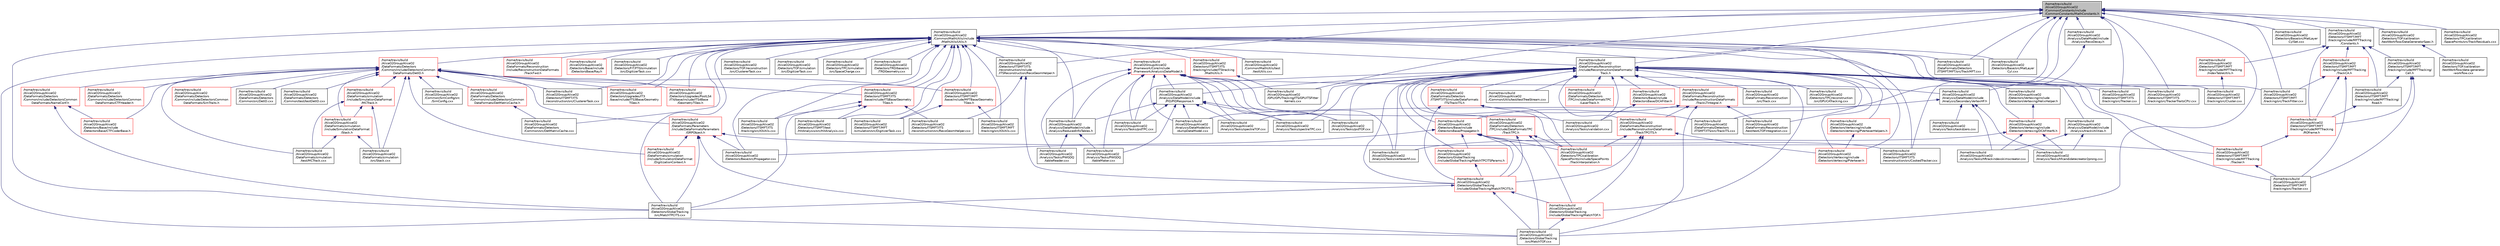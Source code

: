 digraph "/home/travis/build/AliceO2Group/AliceO2/Common/Constants/include/CommonConstants/MathConstants.h"
{
 // INTERACTIVE_SVG=YES
  bgcolor="transparent";
  edge [fontname="Helvetica",fontsize="10",labelfontname="Helvetica",labelfontsize="10"];
  node [fontname="Helvetica",fontsize="10",shape=record];
  Node1 [label="/home/travis/build\l/AliceO2Group/AliceO2\l/Common/Constants/include\l/CommonConstants/MathConstants.h",height=0.2,width=0.4,color="black", fillcolor="grey75", style="filled", fontcolor="black"];
  Node1 -> Node2 [dir="back",color="midnightblue",fontsize="10",style="solid",fontname="Helvetica"];
  Node2 [label="/home/travis/build\l/AliceO2Group/AliceO2\l/Analysis/DataModel/include\l/Analysis/RecoDecay.h",height=0.2,width=0.4,color="black",URL="$dc/dca/RecoDecay_8h.html",tooltip="Implementation of the RecoDecay class. "];
  Node2 -> Node3 [dir="back",color="midnightblue",fontsize="10",style="solid",fontname="Helvetica"];
  Node3 [label="/home/travis/build\l/AliceO2Group/AliceO2\l/Analysis/DataModel/include\l/Analysis/SecondaryVertexHF.h",height=0.2,width=0.4,color="black",URL="$dc/d0f/SecondaryVertexHF_8h.html",tooltip="Definitions of tables of heavy-flavour decay candidates. "];
  Node3 -> Node4 [dir="back",color="midnightblue",fontsize="10",style="solid",fontname="Helvetica"];
  Node4 [label="/home/travis/build\l/AliceO2Group/AliceO2\l/Analysis/DataModel/src\l/dumpDataModel.cxx",height=0.2,width=0.4,color="black",URL="$df/ded/dumpDataModel_8cxx.html"];
  Node3 -> Node5 [dir="back",color="midnightblue",fontsize="10",style="solid",fontname="Helvetica"];
  Node5 [label="/home/travis/build\l/AliceO2Group/AliceO2\l/Analysis/Tasks/hfcandidatecreator2prong.cxx",height=0.2,width=0.4,color="black",URL="$d2/d60/hfcandidatecreator2prong_8cxx.html",tooltip="Reconstruction of heavy-flavour 2-prong decay candidates. "];
  Node3 -> Node6 [dir="back",color="midnightblue",fontsize="10",style="solid",fontname="Helvetica"];
  Node6 [label="/home/travis/build\l/AliceO2Group/AliceO2\l/Analysis/Tasks/hftrackindexskimscreator.cxx",height=0.2,width=0.4,color="black",URL="$d7/dbb/hftrackindexskimscreator_8cxx.html",tooltip="Pre-selection of 2-prong and 3-prong secondary vertices of heavy-flavour decay candidates. "];
  Node3 -> Node7 [dir="back",color="midnightblue",fontsize="10",style="solid",fontname="Helvetica"];
  Node7 [label="/home/travis/build\l/AliceO2Group/AliceO2\l/Analysis/Tasks/taskdzero.cxx",height=0.2,width=0.4,color="black",URL="$d3/d48/taskdzero_8cxx.html"];
  Node1 -> Node8 [dir="back",color="midnightblue",fontsize="10",style="solid",fontname="Helvetica"];
  Node8 [label="/home/travis/build\l/AliceO2Group/AliceO2\l/Common/MathUtils/include\l/MathUtils/Utils.h",height=0.2,width=0.4,color="black",URL="$d9/d52/Common_2MathUtils_2include_2MathUtils_2Utils_8h.html"];
  Node8 -> Node9 [dir="back",color="midnightblue",fontsize="10",style="solid",fontname="Helvetica"];
  Node9 [label="/home/travis/build\l/AliceO2Group/AliceO2\l/Analysis/DataModel/include\l/Analysis/ReducedInfoTables.h",height=0.2,width=0.4,color="black",URL="$d4/dbd/ReducedInfoTables_8h.html"];
  Node9 -> Node10 [dir="back",color="midnightblue",fontsize="10",style="solid",fontname="Helvetica"];
  Node10 [label="/home/travis/build\l/AliceO2Group/AliceO2\l/Analysis/Tasks/PWGDQ\l/tableMaker.cxx",height=0.2,width=0.4,color="black",URL="$d9/d14/tableMaker_8cxx.html"];
  Node9 -> Node11 [dir="back",color="midnightblue",fontsize="10",style="solid",fontname="Helvetica"];
  Node11 [label="/home/travis/build\l/AliceO2Group/AliceO2\l/Analysis/Tasks/PWGDQ\l/tableReader.cxx",height=0.2,width=0.4,color="black",URL="$d8/d43/tableReader_8cxx.html"];
  Node8 -> Node12 [dir="back",color="midnightblue",fontsize="10",style="solid",fontname="Helvetica"];
  Node12 [label="/home/travis/build\l/AliceO2Group/AliceO2\l/Common/MathUtils/test\l/testUtils.cxx",height=0.2,width=0.4,color="black",URL="$df/df4/testUtils_8cxx.html"];
  Node8 -> Node13 [dir="back",color="midnightblue",fontsize="10",style="solid",fontname="Helvetica"];
  Node13 [label="/home/travis/build\l/AliceO2Group/AliceO2\l/DataFormats/Detectors\l/Common/include/DetectorsCommon\lDataFormats/DetID.h",height=0.2,width=0.4,color="red",URL="$d6/d31/DetID_8h.html"];
  Node13 -> Node14 [dir="back",color="midnightblue",fontsize="10",style="solid",fontname="Helvetica"];
  Node14 [label="/home/travis/build\l/AliceO2Group/AliceO2\l/Common/SimConfig/src\l/SimConfig.cxx",height=0.2,width=0.4,color="black",URL="$d8/d12/SimConfig_8cxx.html"];
  Node13 -> Node15 [dir="back",color="midnightblue",fontsize="10",style="solid",fontname="Helvetica"];
  Node15 [label="/home/travis/build\l/AliceO2Group/AliceO2\l/DataFormats/Detectors\l/Common/include/DetectorsCommon\lDataFormats/CTFHeader.h",height=0.2,width=0.4,color="red",URL="$df/d3a/CTFHeader_8h.html",tooltip="Header for CTF collection. "];
  Node13 -> Node22 [dir="back",color="midnightblue",fontsize="10",style="solid",fontname="Helvetica"];
  Node22 [label="/home/travis/build\l/AliceO2Group/AliceO2\l/DataFormats/Detectors\l/Common/include/DetectorsCommon\lDataFormats/DetMatrixCache.h",height=0.2,width=0.4,color="red",URL="$d4/d20/DetMatrixCache_8h.html"];
  Node22 -> Node23 [dir="back",color="midnightblue",fontsize="10",style="solid",fontname="Helvetica"];
  Node23 [label="/home/travis/build\l/AliceO2Group/AliceO2\l/DataFormats/Detectors\l/Common/src/DetMatrixCache.cxx",height=0.2,width=0.4,color="black",URL="$d3/d4e/DetMatrixCache_8cxx.html"];
  Node13 -> Node261 [dir="back",color="midnightblue",fontsize="10",style="solid",fontname="Helvetica"];
  Node261 [label="/home/travis/build\l/AliceO2Group/AliceO2\l/DataFormats/Detectors\l/Common/include/DetectorsCommon\lDataFormats/NameConf.h",height=0.2,width=0.4,color="red",URL="$d7/d61/NameConf_8h.html",tooltip="Definition of the Names Generator class. "];
  Node261 -> Node264 [dir="back",color="midnightblue",fontsize="10",style="solid",fontname="Helvetica"];
  Node264 [label="/home/travis/build\l/AliceO2Group/AliceO2\l/Detectors/Base/include\l/DetectorsBase/CTFCoderBase.h",height=0.2,width=0.4,color="red",URL="$d4/dbb/CTFCoderBase_8h.html",tooltip="Declarations for CTFCoderBase class (support of external dictionaries) "];
  Node261 -> Node33 [dir="back",color="midnightblue",fontsize="10",style="solid",fontname="Helvetica"];
  Node33 [label="/home/travis/build\l/AliceO2Group/AliceO2\l/Detectors/GlobalTracking\l/src/MatchTPCITS.cxx",height=0.2,width=0.4,color="black",URL="$dc/d59/MatchTPCITS_8cxx.html"];
  Node13 -> Node327 [dir="back",color="midnightblue",fontsize="10",style="solid",fontname="Helvetica"];
  Node327 [label="/home/travis/build\l/AliceO2Group/AliceO2\l/DataFormats/Detectors\l/Common/include/DetectorsCommon\lDataFormats/SimTraits.h",height=0.2,width=0.4,color="red",URL="$d8/dbc/SimTraits_8h.html"];
  Node13 -> Node328 [dir="back",color="midnightblue",fontsize="10",style="solid",fontname="Helvetica"];
  Node328 [label="/home/travis/build\l/AliceO2Group/AliceO2\l/DataFormats/Detectors\l/Common/src/DetID.cxx",height=0.2,width=0.4,color="black",URL="$d9/d37/DetID_8cxx.html",tooltip="detector ids, masks, names class implementation "];
  Node13 -> Node329 [dir="back",color="midnightblue",fontsize="10",style="solid",fontname="Helvetica"];
  Node329 [label="/home/travis/build\l/AliceO2Group/AliceO2\l/DataFormats/Detectors\l/Common/test/testDetID.cxx",height=0.2,width=0.4,color="black",URL="$dd/d57/testDetID_8cxx.html"];
  Node13 -> Node330 [dir="back",color="midnightblue",fontsize="10",style="solid",fontname="Helvetica"];
  Node330 [label="/home/travis/build\l/AliceO2Group/AliceO2\l/DataFormats/Parameters\l/include/DataFormatsParameters\l/GRPObject.h",height=0.2,width=0.4,color="red",URL="$de/d28/GRPObject_8h.html",tooltip="Header of the General Run Parameters object. "];
  Node330 -> Node332 [dir="back",color="midnightblue",fontsize="10",style="solid",fontname="Helvetica"];
  Node332 [label="/home/travis/build\l/AliceO2Group/AliceO2\l/DataFormats/simulation\l/include/SimulationDataFormat\l/DigitizationContext.h",height=0.2,width=0.4,color="red",URL="$d1/def/DigitizationContext_8h.html"];
  Node330 -> Node144 [dir="back",color="midnightblue",fontsize="10",style="solid",fontname="Helvetica"];
  Node144 [label="/home/travis/build\l/AliceO2Group/AliceO2\l/Detectors/Base/src/Propagator.cxx",height=0.2,width=0.4,color="black",URL="$d8/dee/Propagator_8cxx.html"];
  Node330 -> Node31 [dir="back",color="midnightblue",fontsize="10",style="solid",fontname="Helvetica"];
  Node31 [label="/home/travis/build\l/AliceO2Group/AliceO2\l/Detectors/GlobalTracking\l/src/MatchTOF.cxx",height=0.2,width=0.4,color="black",URL="$db/d6a/MatchTOF_8cxx.html"];
  Node330 -> Node33 [dir="back",color="midnightblue",fontsize="10",style="solid",fontname="Helvetica"];
  Node330 -> Node168 [dir="back",color="midnightblue",fontsize="10",style="solid",fontname="Helvetica"];
  Node168 [label="/home/travis/build\l/AliceO2Group/AliceO2\l/Detectors/ITSMFT/MFT\l/tracking/include/MFTTracking\l/Tracker.h",height=0.2,width=0.4,color="red",URL="$dd/dbf/ITSMFT_2MFT_2tracking_2include_2MFTTracking_2Tracker_8h.html"];
  Node168 -> Node154 [dir="back",color="midnightblue",fontsize="10",style="solid",fontname="Helvetica"];
  Node154 [label="/home/travis/build\l/AliceO2Group/AliceO2\l/Detectors/ITSMFT/MFT\l/tracking/src/Tracker.cxx",height=0.2,width=0.4,color="black",URL="$d4/d77/ITSMFT_2MFT_2tracking_2src_2Tracker_8cxx.html"];
  Node13 -> Node332 [dir="back",color="midnightblue",fontsize="10",style="solid",fontname="Helvetica"];
  Node13 -> Node338 [dir="back",color="midnightblue",fontsize="10",style="solid",fontname="Helvetica"];
  Node338 [label="/home/travis/build\l/AliceO2Group/AliceO2\l/DataFormats/simulation\l/include/SimulationDataFormat\l/MCTrack.h",height=0.2,width=0.4,color="red",URL="$d2/de2/MCTrack_8h.html",tooltip="Definition of the MCTrack class. "];
  Node338 -> Node339 [dir="back",color="midnightblue",fontsize="10",style="solid",fontname="Helvetica"];
  Node339 [label="/home/travis/build\l/AliceO2Group/AliceO2\l/DataFormats/simulation\l/include/SimulationDataFormat\l/Stack.h",height=0.2,width=0.4,color="red",URL="$d4/d03/simulation_2include_2SimulationDataFormat_2Stack_8h.html"];
  Node339 -> Node347 [dir="back",color="midnightblue",fontsize="10",style="solid",fontname="Helvetica"];
  Node347 [label="/home/travis/build\l/AliceO2Group/AliceO2\l/DataFormats/simulation\l/src/Stack.cxx",height=0.2,width=0.4,color="black",URL="$dd/d20/Stack_8cxx.html",tooltip="Implementation of the Stack class. "];
  Node339 -> Node348 [dir="back",color="midnightblue",fontsize="10",style="solid",fontname="Helvetica"];
  Node348 [label="/home/travis/build\l/AliceO2Group/AliceO2\l/DataFormats/simulation\l/test/MCTrack.cxx",height=0.2,width=0.4,color="black",URL="$d5/d9d/test_2MCTrack_8cxx.html"];
  Node338 -> Node347 [dir="back",color="midnightblue",fontsize="10",style="solid",fontname="Helvetica"];
  Node338 -> Node348 [dir="back",color="midnightblue",fontsize="10",style="solid",fontname="Helvetica"];
  Node13 -> Node339 [dir="back",color="midnightblue",fontsize="10",style="solid",fontname="Helvetica"];
  Node13 -> Node347 [dir="back",color="midnightblue",fontsize="10",style="solid",fontname="Helvetica"];
  Node13 -> Node348 [dir="back",color="midnightblue",fontsize="10",style="solid",fontname="Helvetica"];
  Node13 -> Node264 [dir="back",color="midnightblue",fontsize="10",style="solid",fontname="Helvetica"];
  Node13 -> Node184 [dir="back",color="midnightblue",fontsize="10",style="solid",fontname="Helvetica"];
  Node184 [label="/home/travis/build\l/AliceO2Group/AliceO2\l/Detectors/ITSMFT/ITS\l/base/include/ITSBase/Geometry\lTGeo.h",height=0.2,width=0.4,color="red",URL="$d9/dfb/ITSMFT_2ITS_2base_2include_2ITSBase_2GeometryTGeo_8h.html"];
  Node184 -> Node33 [dir="back",color="midnightblue",fontsize="10",style="solid",fontname="Helvetica"];
  Node184 -> Node190 [dir="back",color="midnightblue",fontsize="10",style="solid",fontname="Helvetica"];
  Node190 [label="/home/travis/build\l/AliceO2Group/AliceO2\l/Detectors/ITSMFT/ITS\l/reconstruction/src/RecoGeomHelper.cxx",height=0.2,width=0.4,color="black",URL="$d3/dde/RecoGeomHelper_8cxx.html"];
  Node184 -> Node163 [dir="back",color="midnightblue",fontsize="10",style="solid",fontname="Helvetica"];
  Node163 [label="/home/travis/build\l/AliceO2Group/AliceO2\l/Detectors/ITSMFT/ITS\l/tracking/src/IOUtils.cxx",height=0.2,width=0.4,color="black",URL="$d5/d13/ITS_2tracking_2src_2IOUtils_8cxx.html"];
  Node184 -> Node195 [dir="back",color="midnightblue",fontsize="10",style="solid",fontname="Helvetica"];
  Node195 [label="/home/travis/build\l/AliceO2Group/AliceO2\l/Detectors/ITSMFT/test\l/HitAnalysis/src/HitAnalysis.cxx",height=0.2,width=0.4,color="black",URL="$d7/d4c/HitAnalysis_8cxx.html"];
  Node13 -> Node410 [dir="back",color="midnightblue",fontsize="10",style="solid",fontname="Helvetica"];
  Node410 [label="/home/travis/build\l/AliceO2Group/AliceO2\l/Detectors/ITSMFT/ITS\l/reconstruction/src/ClustererTask.cxx",height=0.2,width=0.4,color="black",URL="$d8/d95/ITSMFT_2ITS_2reconstruction_2src_2ClustererTask_8cxx.html"];
  Node13 -> Node196 [dir="back",color="midnightblue",fontsize="10",style="solid",fontname="Helvetica"];
  Node196 [label="/home/travis/build\l/AliceO2Group/AliceO2\l/Detectors/ITSMFT/MFT\l/base/include/MFTBase/Geometry\lTGeo.h",height=0.2,width=0.4,color="red",URL="$da/d9a/ITSMFT_2MFT_2base_2include_2MFTBase_2GeometryTGeo_8h.html"];
  Node196 -> Node183 [dir="back",color="midnightblue",fontsize="10",style="solid",fontname="Helvetica"];
  Node183 [label="/home/travis/build\l/AliceO2Group/AliceO2\l/Detectors/ITSMFT/MFT\l/simulation/src/DigitizerTask.cxx",height=0.2,width=0.4,color="black",URL="$d6/d87/ITSMFT_2MFT_2simulation_2src_2DigitizerTask_8cxx.html"];
  Node196 -> Node167 [dir="back",color="midnightblue",fontsize="10",style="solid",fontname="Helvetica"];
  Node167 [label="/home/travis/build\l/AliceO2Group/AliceO2\l/Detectors/ITSMFT/MFT\l/tracking/src/IOUtils.cxx",height=0.2,width=0.4,color="black",URL="$dd/d79/MFT_2tracking_2src_2IOUtils_8cxx.html"];
  Node13 -> Node205 [dir="back",color="midnightblue",fontsize="10",style="solid",fontname="Helvetica"];
  Node205 [label="/home/travis/build\l/AliceO2Group/AliceO2\l/Detectors/Upgrades/IT3\l/base/include/ITS3Base/Geometry\lTGeo.h",height=0.2,width=0.4,color="red",URL="$db/d2e/Upgrades_2IT3_2base_2include_2ITS3Base_2GeometryTGeo_8h.html"];
  Node13 -> Node211 [dir="back",color="midnightblue",fontsize="10",style="solid",fontname="Helvetica"];
  Node211 [label="/home/travis/build\l/AliceO2Group/AliceO2\l/Detectors/Upgrades/PostLS4\l/IT4/base/include/ITS4Base\l/GeometryTGeo.h",height=0.2,width=0.4,color="red",URL="$d5/d82/Upgrades_2PostLS4_2IT4_2base_2include_2ITS4Base_2GeometryTGeo_8h.html"];
  Node8 -> Node23 [dir="back",color="midnightblue",fontsize="10",style="solid",fontname="Helvetica"];
  Node8 -> Node430 [dir="back",color="midnightblue",fontsize="10",style="solid",fontname="Helvetica"];
  Node430 [label="/home/travis/build\l/AliceO2Group/AliceO2\l/DataFormats/Detectors\l/ITSMFT/MFT/src/TrackMFT.cxx",height=0.2,width=0.4,color="black",URL="$d7/d4a/TrackMFT_8cxx.html",tooltip="Implementation of the MFT track. "];
  Node8 -> Node66 [dir="back",color="midnightblue",fontsize="10",style="solid",fontname="Helvetica"];
  Node66 [label="/home/travis/build\l/AliceO2Group/AliceO2\l/DataFormats/Reconstruction\l/include/ReconstructionDataFormats/\lTrack.h",height=0.2,width=0.4,color="black",URL="$d7/d8b/DataFormats_2Reconstruction_2include_2ReconstructionDataFormats_2Track_8h.html"];
  Node66 -> Node67 [dir="back",color="midnightblue",fontsize="10",style="solid",fontname="Helvetica"];
  Node67 [label="/home/travis/build\l/AliceO2Group/AliceO2\l/Analysis/DataModel/include\l/Analysis/trackUtilities.h",height=0.2,width=0.4,color="black",URL="$d1/db5/trackUtilities_8h.html",tooltip="Utilities for manipulating track parameters. "];
  Node67 -> Node5 [dir="back",color="midnightblue",fontsize="10",style="solid",fontname="Helvetica"];
  Node67 -> Node6 [dir="back",color="midnightblue",fontsize="10",style="solid",fontname="Helvetica"];
  Node66 -> Node68 [dir="back",color="midnightblue",fontsize="10",style="solid",fontname="Helvetica"];
  Node68 [label="/home/travis/build\l/AliceO2Group/AliceO2\l/Analysis/DataModel/include\l/PID/PIDResponse.h",height=0.2,width=0.4,color="black",URL="$d1/d98/PIDResponse_8h.html",tooltip="Set of tables, tasks and utilities to provide the interface between the analysis data model and the P..."];
  Node68 -> Node9 [dir="back",color="midnightblue",fontsize="10",style="solid",fontname="Helvetica"];
  Node68 -> Node4 [dir="back",color="midnightblue",fontsize="10",style="solid",fontname="Helvetica"];
  Node68 -> Node69 [dir="back",color="midnightblue",fontsize="10",style="solid",fontname="Helvetica"];
  Node69 [label="/home/travis/build\l/AliceO2Group/AliceO2\l/Analysis/Tasks/pidTOF.cxx",height=0.2,width=0.4,color="black",URL="$d5/d53/pidTOF_8cxx.html"];
  Node68 -> Node70 [dir="back",color="midnightblue",fontsize="10",style="solid",fontname="Helvetica"];
  Node70 [label="/home/travis/build\l/AliceO2Group/AliceO2\l/Analysis/Tasks/pidTPC.cxx",height=0.2,width=0.4,color="black",URL="$db/da2/pidTPC_8cxx.html"];
  Node68 -> Node10 [dir="back",color="midnightblue",fontsize="10",style="solid",fontname="Helvetica"];
  Node68 -> Node71 [dir="back",color="midnightblue",fontsize="10",style="solid",fontname="Helvetica"];
  Node71 [label="/home/travis/build\l/AliceO2Group/AliceO2\l/Analysis/Tasks/spectraTOF.cxx",height=0.2,width=0.4,color="black",URL="$df/d80/spectraTOF_8cxx.html"];
  Node68 -> Node72 [dir="back",color="midnightblue",fontsize="10",style="solid",fontname="Helvetica"];
  Node72 [label="/home/travis/build\l/AliceO2Group/AliceO2\l/Analysis/Tasks/spectraTPC.cxx",height=0.2,width=0.4,color="black",URL="$da/db2/spectraTPC_8cxx.html"];
  Node66 -> Node69 [dir="back",color="midnightblue",fontsize="10",style="solid",fontname="Helvetica"];
  Node66 -> Node70 [dir="back",color="midnightblue",fontsize="10",style="solid",fontname="Helvetica"];
  Node66 -> Node71 [dir="back",color="midnightblue",fontsize="10",style="solid",fontname="Helvetica"];
  Node66 -> Node72 [dir="back",color="midnightblue",fontsize="10",style="solid",fontname="Helvetica"];
  Node66 -> Node73 [dir="back",color="midnightblue",fontsize="10",style="solid",fontname="Helvetica"];
  Node73 [label="/home/travis/build\l/AliceO2Group/AliceO2\l/Analysis/Tasks/validation.cxx",height=0.2,width=0.4,color="black",URL="$dd/d1b/validation_8cxx.html"];
  Node66 -> Node74 [dir="back",color="midnightblue",fontsize="10",style="solid",fontname="Helvetica"];
  Node74 [label="/home/travis/build\l/AliceO2Group/AliceO2\l/Analysis/Tasks/vertexerhf.cxx",height=0.2,width=0.4,color="black",URL="$de/d5e/vertexerhf_8cxx.html"];
  Node66 -> Node75 [dir="back",color="midnightblue",fontsize="10",style="solid",fontname="Helvetica"];
  Node75 [label="/home/travis/build\l/AliceO2Group/AliceO2\l/Common/Utils/test/testTreeStream.cxx",height=0.2,width=0.4,color="black",URL="$dd/d75/testTreeStream_8cxx.html"];
  Node66 -> Node76 [dir="back",color="midnightblue",fontsize="10",style="solid",fontname="Helvetica"];
  Node76 [label="/home/travis/build\l/AliceO2Group/AliceO2\l/DataFormats/Detectors\l/ITSMFT/ITS/include/DataFormats\lITS/TrackITS.h",height=0.2,width=0.4,color="red",URL="$d1/d71/TrackITS_8h.html",tooltip="Definition of the ITS track. "];
  Node76 -> Node28 [dir="back",color="midnightblue",fontsize="10",style="solid",fontname="Helvetica"];
  Node28 [label="/home/travis/build\l/AliceO2Group/AliceO2\l/DataFormats/Detectors\l/ITSMFT/ITS/src/TrackITS.cxx",height=0.2,width=0.4,color="black",URL="$dd/dea/TrackITS_8cxx.html",tooltip="Implementation of the ITS cooked track. "];
  Node76 -> Node29 [dir="back",color="midnightblue",fontsize="10",style="solid",fontname="Helvetica"];
  Node29 [label="/home/travis/build\l/AliceO2Group/AliceO2\l/Detectors/GlobalTracking\l/include/GlobalTracking/MatchTPCITS.h",height=0.2,width=0.4,color="red",URL="$d3/dac/MatchTPCITS_8h.html",tooltip="Class to perform TPC ITS matching. "];
  Node29 -> Node30 [dir="back",color="midnightblue",fontsize="10",style="solid",fontname="Helvetica"];
  Node30 [label="/home/travis/build\l/AliceO2Group/AliceO2\l/Detectors/GlobalTracking\l/include/GlobalTracking/MatchTOF.h",height=0.2,width=0.4,color="red",URL="$d0/d74/MatchTOF_8h.html",tooltip="Class to perform TOF matching to global tracks. "];
  Node30 -> Node31 [dir="back",color="midnightblue",fontsize="10",style="solid",fontname="Helvetica"];
  Node29 -> Node31 [dir="back",color="midnightblue",fontsize="10",style="solid",fontname="Helvetica"];
  Node29 -> Node33 [dir="back",color="midnightblue",fontsize="10",style="solid",fontname="Helvetica"];
  Node76 -> Node44 [dir="back",color="midnightblue",fontsize="10",style="solid",fontname="Helvetica"];
  Node44 [label="/home/travis/build\l/AliceO2Group/AliceO2\l/Detectors/TPC/calibration\l/SpacePoints/include/SpacePoints\l/TrackInterpolation.h",height=0.2,width=0.4,color="red",URL="$d3/d0c/TrackInterpolation_8h.html",tooltip="Definition of the TrackInterpolation class. "];
  Node66 -> Node85 [dir="back",color="midnightblue",fontsize="10",style="solid",fontname="Helvetica"];
  Node85 [label="/home/travis/build\l/AliceO2Group/AliceO2\l/DataFormats/Detectors\l/TPC/include/DataFormatsTPC\l/LaserTrack.h",height=0.2,width=0.4,color="red",URL="$dc/de2/LaserTrack_8h.html"];
  Node66 -> Node87 [dir="back",color="midnightblue",fontsize="10",style="solid",fontname="Helvetica"];
  Node87 [label="/home/travis/build\l/AliceO2Group/AliceO2\l/DataFormats/Detectors\l/TPC/include/DataFormatsTPC\l/TrackTPC.h",height=0.2,width=0.4,color="red",URL="$d5/dc9/TrackTPC_8h.html"];
  Node87 -> Node30 [dir="back",color="midnightblue",fontsize="10",style="solid",fontname="Helvetica"];
  Node87 -> Node29 [dir="back",color="midnightblue",fontsize="10",style="solid",fontname="Helvetica"];
  Node87 -> Node44 [dir="back",color="midnightblue",fontsize="10",style="solid",fontname="Helvetica"];
  Node66 -> Node104 [dir="back",color="midnightblue",fontsize="10",style="solid",fontname="Helvetica"];
  Node104 [label="/home/travis/build\l/AliceO2Group/AliceO2\l/DataFormats/Reconstruction\l/include/ReconstructionDataFormats\l/TrackLTIntegral.h",height=0.2,width=0.4,color="red",URL="$d6/db1/TrackLTIntegral_8h.html",tooltip="Track Length and TOF integral. "];
  Node104 -> Node111 [dir="back",color="midnightblue",fontsize="10",style="solid",fontname="Helvetica"];
  Node111 [label="/home/travis/build\l/AliceO2Group/AliceO2\l/DataFormats/Reconstruction\l/include/ReconstructionDataFormats\l/TrackTPCITS.h",height=0.2,width=0.4,color="red",URL="$d5/d1e/TrackTPCITS_8h.html",tooltip="Result of refitting TPC-ITS matched track. "];
  Node111 -> Node30 [dir="back",color="midnightblue",fontsize="10",style="solid",fontname="Helvetica"];
  Node111 -> Node29 [dir="back",color="midnightblue",fontsize="10",style="solid",fontname="Helvetica"];
  Node111 -> Node44 [dir="back",color="midnightblue",fontsize="10",style="solid",fontname="Helvetica"];
  Node111 -> Node118 [dir="back",color="midnightblue",fontsize="10",style="solid",fontname="Helvetica"];
  Node118 [label="/home/travis/build\l/AliceO2Group/AliceO2\l/Detectors/Vertexing/include\l/DetectorsVertexing/PVertexer.h",height=0.2,width=0.4,color="red",URL="$d4/d02/PVertexer_8h.html",tooltip="Primary vertex finder. "];
  Node104 -> Node122 [dir="back",color="midnightblue",fontsize="10",style="solid",fontname="Helvetica"];
  Node122 [label="/home/travis/build\l/AliceO2Group/AliceO2\l/DataFormats/Reconstruction\l/test/testLTOFIntegration.cxx",height=0.2,width=0.4,color="black",URL="$d7/d6a/testLTOFIntegration_8cxx.html"];
  Node104 -> Node123 [dir="back",color="midnightblue",fontsize="10",style="solid",fontname="Helvetica"];
  Node123 [label="/home/travis/build\l/AliceO2Group/AliceO2\l/Detectors/Base/include\l/DetectorsBase/Propagator.h",height=0.2,width=0.4,color="red",URL="$d2/df9/Propagator_8h.html"];
  Node123 -> Node144 [dir="back",color="midnightblue",fontsize="10",style="solid",fontname="Helvetica"];
  Node123 -> Node29 [dir="back",color="midnightblue",fontsize="10",style="solid",fontname="Helvetica"];
  Node123 -> Node145 [dir="back",color="midnightblue",fontsize="10",style="solid",fontname="Helvetica"];
  Node145 [label="/home/travis/build\l/AliceO2Group/AliceO2\l/Detectors/GlobalTracking\l/include/GlobalTracking/MatchTPCITSParams.h",height=0.2,width=0.4,color="red",URL="$db/d9a/MatchTPCITSParams_8h.html",tooltip="Configurable params for TPC ITS matching. "];
  Node145 -> Node29 [dir="back",color="midnightblue",fontsize="10",style="solid",fontname="Helvetica"];
  Node123 -> Node31 [dir="back",color="midnightblue",fontsize="10",style="solid",fontname="Helvetica"];
  Node123 -> Node38 [dir="back",color="midnightblue",fontsize="10",style="solid",fontname="Helvetica"];
  Node38 [label="/home/travis/build\l/AliceO2Group/AliceO2\l/Detectors/ITSMFT/ITS\l/reconstruction/src/CookedTracker.cxx",height=0.2,width=0.4,color="black",URL="$d7/dca/CookedTracker_8cxx.html",tooltip="Implementation of the \"Cooked Matrix\" ITS tracker. "];
  Node123 -> Node44 [dir="back",color="midnightblue",fontsize="10",style="solid",fontname="Helvetica"];
  Node104 -> Node31 [dir="back",color="midnightblue",fontsize="10",style="solid",fontname="Helvetica"];
  Node66 -> Node111 [dir="back",color="midnightblue",fontsize="10",style="solid",fontname="Helvetica"];
  Node66 -> Node149 [dir="back",color="midnightblue",fontsize="10",style="solid",fontname="Helvetica"];
  Node149 [label="/home/travis/build\l/AliceO2Group/AliceO2\l/DataFormats/Reconstruction\l/src/Track.cxx",height=0.2,width=0.4,color="black",URL="$d3/d18/DataFormats_2Reconstruction_2src_2Track_8cxx.html"];
  Node66 -> Node122 [dir="back",color="midnightblue",fontsize="10",style="solid",fontname="Helvetica"];
  Node66 -> Node150 [dir="back",color="midnightblue",fontsize="10",style="solid",fontname="Helvetica"];
  Node150 [label="/home/travis/build\l/AliceO2Group/AliceO2\l/Detectors/Base/include\l/DetectorsBase/DCAFitter.h",height=0.2,width=0.4,color="red",URL="$d4/d7b/DCAFitter_8h.html",tooltip="Defintions for DCA fitter class. "];
  Node150 -> Node73 [dir="back",color="midnightblue",fontsize="10",style="solid",fontname="Helvetica"];
  Node66 -> Node123 [dir="back",color="midnightblue",fontsize="10",style="solid",fontname="Helvetica"];
  Node66 -> Node30 [dir="back",color="midnightblue",fontsize="10",style="solid",fontname="Helvetica"];
  Node66 -> Node29 [dir="back",color="midnightblue",fontsize="10",style="solid",fontname="Helvetica"];
  Node66 -> Node145 [dir="back",color="midnightblue",fontsize="10",style="solid",fontname="Helvetica"];
  Node66 -> Node78 [dir="back",color="midnightblue",fontsize="10",style="solid",fontname="Helvetica"];
  Node78 [label="/home/travis/build\l/AliceO2Group/AliceO2\l/Detectors/ITSMFT/ITS\l/tracking/src/Tracker.cxx",height=0.2,width=0.4,color="black",URL="$d7/dd9/ITSMFT_2ITS_2tracking_2src_2Tracker_8cxx.html"];
  Node66 -> Node153 [dir="back",color="midnightblue",fontsize="10",style="solid",fontname="Helvetica"];
  Node153 [label="/home/travis/build\l/AliceO2Group/AliceO2\l/Detectors/ITSMFT/ITS\l/tracking/src/TrackerTraitsCPU.cxx",height=0.2,width=0.4,color="black",URL="$d0/d20/TrackerTraitsCPU_8cxx.html"];
  Node66 -> Node154 [dir="back",color="midnightblue",fontsize="10",style="solid",fontname="Helvetica"];
  Node66 -> Node44 [dir="back",color="midnightblue",fontsize="10",style="solid",fontname="Helvetica"];
  Node66 -> Node95 [dir="back",color="midnightblue",fontsize="10",style="solid",fontname="Helvetica"];
  Node95 [label="/home/travis/build\l/AliceO2Group/AliceO2\l/Detectors/TPC/reconstruction\l/src/GPUCATracking.cxx",height=0.2,width=0.4,color="black",URL="$d4/d2e/GPUCATracking_8cxx.html"];
  Node66 -> Node155 [dir="back",color="midnightblue",fontsize="10",style="solid",fontname="Helvetica"];
  Node155 [label="/home/travis/build\l/AliceO2Group/AliceO2\l/Detectors/Vertexing/include\l/DetectorsVertexing/DCAFitterN.h",height=0.2,width=0.4,color="red",URL="$d6/da5/DCAFitterN_8h.html",tooltip="Defintions for N-prongs secondary vertex fit. "];
  Node155 -> Node5 [dir="back",color="midnightblue",fontsize="10",style="solid",fontname="Helvetica"];
  Node155 -> Node6 [dir="back",color="midnightblue",fontsize="10",style="solid",fontname="Helvetica"];
  Node155 -> Node74 [dir="back",color="midnightblue",fontsize="10",style="solid",fontname="Helvetica"];
  Node66 -> Node158 [dir="back",color="midnightblue",fontsize="10",style="solid",fontname="Helvetica"];
  Node158 [label="/home/travis/build\l/AliceO2Group/AliceO2\l/Detectors/Vertexing/include\l/DetectorsVertexing/HelixHelper.h",height=0.2,width=0.4,color="black",URL="$d1/dbb/HelixHelper_8h.html",tooltip="Helper classes for helical tracks manipulations. "];
  Node158 -> Node155 [dir="back",color="midnightblue",fontsize="10",style="solid",fontname="Helvetica"];
  Node66 -> Node118 [dir="back",color="midnightblue",fontsize="10",style="solid",fontname="Helvetica"];
  Node66 -> Node159 [dir="back",color="midnightblue",fontsize="10",style="solid",fontname="Helvetica"];
  Node159 [label="/home/travis/build\l/AliceO2Group/AliceO2\l/Detectors/Vertexing/include\l/DetectorsVertexing/PVertexerHelpers.h",height=0.2,width=0.4,color="red",URL="$db/db1/PVertexerHelpers_8h.html",tooltip="Primary vertex finder helper classes. "];
  Node159 -> Node118 [dir="back",color="midnightblue",fontsize="10",style="solid",fontname="Helvetica"];
  Node8 -> Node431 [dir="back",color="midnightblue",fontsize="10",style="solid",fontname="Helvetica"];
  Node431 [label="/home/travis/build\l/AliceO2Group/AliceO2\l/DataFormats/Reconstruction\l/include/ReconstructionDataFormats\l/TrackFwd.h",height=0.2,width=0.4,color="red",URL="$d7/df7/TrackFwd_8h.html",tooltip="Base forward track model, params only, w/o covariance. "];
  Node8 -> Node434 [dir="back",color="midnightblue",fontsize="10",style="solid",fontname="Helvetica"];
  Node434 [label="/home/travis/build\l/AliceO2Group/AliceO2\l/Detectors/Base/include\l/DetectorsBase/Ray.h",height=0.2,width=0.4,color="red",URL="$d4/d1b/Ray_8h.html"];
  Node8 -> Node372 [dir="back",color="midnightblue",fontsize="10",style="solid",fontname="Helvetica"];
  Node372 [label="/home/travis/build\l/AliceO2Group/AliceO2\l/Detectors/Base/src/MatLayer\lCyl.cxx",height=0.2,width=0.4,color="black",URL="$d1/d2b/MatLayerCyl_8cxx.html",tooltip="Implementation of single cylindrical material layer. "];
  Node8 -> Node144 [dir="back",color="midnightblue",fontsize="10",style="solid",fontname="Helvetica"];
  Node8 -> Node345 [dir="back",color="midnightblue",fontsize="10",style="solid",fontname="Helvetica"];
  Node345 [label="/home/travis/build\l/AliceO2Group/AliceO2\l/Detectors/FIT/FT0/simulation\l/src/DigitizerTask.cxx",height=0.2,width=0.4,color="black",URL="$d8/d59/FIT_2FT0_2simulation_2src_2DigitizerTask_8cxx.html"];
  Node8 -> Node31 [dir="back",color="midnightblue",fontsize="10",style="solid",fontname="Helvetica"];
  Node8 -> Node33 [dir="back",color="midnightblue",fontsize="10",style="solid",fontname="Helvetica"];
  Node8 -> Node184 [dir="back",color="midnightblue",fontsize="10",style="solid",fontname="Helvetica"];
  Node8 -> Node416 [dir="back",color="midnightblue",fontsize="10",style="solid",fontname="Helvetica"];
  Node416 [label="/home/travis/build\l/AliceO2Group/AliceO2\l/Detectors/ITSMFT/ITS\l/reconstruction/include\l/ITSReconstruction/RecoGeomHelper.h",height=0.2,width=0.4,color="black",URL="$d4/d9f/RecoGeomHelper_8h.html",tooltip="Declarations of the helper class for clusters / roadwidth matching. "];
  Node416 -> Node29 [dir="back",color="midnightblue",fontsize="10",style="solid",fontname="Helvetica"];
  Node416 -> Node190 [dir="back",color="midnightblue",fontsize="10",style="solid",fontname="Helvetica"];
  Node8 -> Node410 [dir="back",color="midnightblue",fontsize="10",style="solid",fontname="Helvetica"];
  Node8 -> Node38 [dir="back",color="midnightblue",fontsize="10",style="solid",fontname="Helvetica"];
  Node8 -> Node438 [dir="back",color="midnightblue",fontsize="10",style="solid",fontname="Helvetica"];
  Node438 [label="/home/travis/build\l/AliceO2Group/AliceO2\l/Detectors/ITSMFT/ITS\l/tracking/include/ITStracking\l/MathUtils.h",height=0.2,width=0.4,color="red",URL="$dc/d3e/MathUtils_8h.html"];
  Node438 -> Node468 [dir="back",color="midnightblue",fontsize="10",style="solid",fontname="Helvetica"];
  Node468 [label="/home/travis/build\l/AliceO2Group/AliceO2\l/GPU/GPUTracking/ITS/GPUITSFitter\lKernels.cxx",height=0.2,width=0.4,color="black",URL="$dd/d1d/GPUITSFitterKernels_8cxx.html"];
  Node8 -> Node163 [dir="back",color="midnightblue",fontsize="10",style="solid",fontname="Helvetica"];
  Node8 -> Node196 [dir="back",color="midnightblue",fontsize="10",style="solid",fontname="Helvetica"];
  Node8 -> Node183 [dir="back",color="midnightblue",fontsize="10",style="solid",fontname="Helvetica"];
  Node8 -> Node168 [dir="back",color="midnightblue",fontsize="10",style="solid",fontname="Helvetica"];
  Node8 -> Node176 [dir="back",color="midnightblue",fontsize="10",style="solid",fontname="Helvetica"];
  Node176 [label="/home/travis/build\l/AliceO2Group/AliceO2\l/Detectors/ITSMFT/MFT\l/tracking/src/Cluster.cxx",height=0.2,width=0.4,color="black",URL="$d8/d22/Detectors_2ITSMFT_2MFT_2tracking_2src_2Cluster_8cxx.html"];
  Node8 -> Node167 [dir="back",color="midnightblue",fontsize="10",style="solid",fontname="Helvetica"];
  Node8 -> Node174 [dir="back",color="midnightblue",fontsize="10",style="solid",fontname="Helvetica"];
  Node174 [label="/home/travis/build\l/AliceO2Group/AliceO2\l/Detectors/ITSMFT/MFT\l/tracking/src/TrackFitter.cxx",height=0.2,width=0.4,color="black",URL="$d7/d9c/ITSMFT_2MFT_2tracking_2src_2TrackFitter_8cxx.html"];
  Node8 -> Node195 [dir="back",color="midnightblue",fontsize="10",style="solid",fontname="Helvetica"];
  Node8 -> Node59 [dir="back",color="midnightblue",fontsize="10",style="solid",fontname="Helvetica"];
  Node59 [label="/home/travis/build\l/AliceO2Group/AliceO2\l/Detectors/TOF/reconstruction\l/src/ClustererTask.cxx",height=0.2,width=0.4,color="black",URL="$d5/d10/TOF_2reconstruction_2src_2ClustererTask_8cxx.html"];
  Node8 -> Node469 [dir="back",color="midnightblue",fontsize="10",style="solid",fontname="Helvetica"];
  Node469 [label="/home/travis/build\l/AliceO2Group/AliceO2\l/Detectors/TOF/simulation\l/src/DigitizerTask.cxx",height=0.2,width=0.4,color="black",URL="$dd/df3/TOF_2simulation_2src_2DigitizerTask_8cxx.html"];
  Node8 -> Node470 [dir="back",color="midnightblue",fontsize="10",style="solid",fontname="Helvetica"];
  Node470 [label="/home/travis/build\l/AliceO2Group/AliceO2\l/Detectors/TPC/simulation\l/src/SpaceCharge.cxx",height=0.2,width=0.4,color="black",URL="$da/d8e/SpaceCharge_8cxx.html",tooltip="Implementation of the interface for the ALICE TPC space-charge distortions calculations. "];
  Node8 -> Node256 [dir="back",color="midnightblue",fontsize="10",style="solid",fontname="Helvetica"];
  Node256 [label="/home/travis/build\l/AliceO2Group/AliceO2\l/Detectors/TRD/base/src\l/TRDGeometry.cxx",height=0.2,width=0.4,color="black",URL="$d2/d10/TRDGeometry_8cxx.html"];
  Node8 -> Node205 [dir="back",color="midnightblue",fontsize="10",style="solid",fontname="Helvetica"];
  Node8 -> Node211 [dir="back",color="midnightblue",fontsize="10",style="solid",fontname="Helvetica"];
  Node8 -> Node118 [dir="back",color="midnightblue",fontsize="10",style="solid",fontname="Helvetica"];
  Node8 -> Node471 [dir="back",color="midnightblue",fontsize="10",style="solid",fontname="Helvetica"];
  Node471 [label="/home/travis/build\l/AliceO2Group/AliceO2\l/Framework/Core/include\l/Framework/AnalysisDataModel.h",height=0.2,width=0.4,color="red",URL="$d2/d8c/AnalysisDataModel_8h.html"];
  Node471 -> Node9 [dir="back",color="midnightblue",fontsize="10",style="solid",fontname="Helvetica"];
  Node471 -> Node3 [dir="back",color="midnightblue",fontsize="10",style="solid",fontname="Helvetica"];
  Node471 -> Node68 [dir="back",color="midnightblue",fontsize="10",style="solid",fontname="Helvetica"];
  Node471 -> Node4 [dir="back",color="midnightblue",fontsize="10",style="solid",fontname="Helvetica"];
  Node471 -> Node69 [dir="back",color="midnightblue",fontsize="10",style="solid",fontname="Helvetica"];
  Node471 -> Node70 [dir="back",color="midnightblue",fontsize="10",style="solid",fontname="Helvetica"];
  Node471 -> Node10 [dir="back",color="midnightblue",fontsize="10",style="solid",fontname="Helvetica"];
  Node471 -> Node11 [dir="back",color="midnightblue",fontsize="10",style="solid",fontname="Helvetica"];
  Node471 -> Node71 [dir="back",color="midnightblue",fontsize="10",style="solid",fontname="Helvetica"];
  Node471 -> Node72 [dir="back",color="midnightblue",fontsize="10",style="solid",fontname="Helvetica"];
  Node471 -> Node73 [dir="back",color="midnightblue",fontsize="10",style="solid",fontname="Helvetica"];
  Node471 -> Node74 [dir="back",color="midnightblue",fontsize="10",style="solid",fontname="Helvetica"];
  Node1 -> Node28 [dir="back",color="midnightblue",fontsize="10",style="solid",fontname="Helvetica"];
  Node1 -> Node430 [dir="back",color="midnightblue",fontsize="10",style="solid",fontname="Helvetica"];
  Node1 -> Node66 [dir="back",color="midnightblue",fontsize="10",style="solid",fontname="Helvetica"];
  Node1 -> Node372 [dir="back",color="midnightblue",fontsize="10",style="solid",fontname="Helvetica"];
  Node1 -> Node436 [dir="back",color="midnightblue",fontsize="10",style="solid",fontname="Helvetica"];
  Node436 [label="/home/travis/build\l/AliceO2Group/AliceO2\l/Detectors/Base/src/MatLayer\lCylSet.cxx",height=0.2,width=0.4,color="black",URL="$d0/daa/MatLayerCylSet_8cxx.html",tooltip="Implementation of the wrapper for the set of cylindrical material layers. "];
  Node1 -> Node31 [dir="back",color="midnightblue",fontsize="10",style="solid",fontname="Helvetica"];
  Node1 -> Node33 [dir="back",color="midnightblue",fontsize="10",style="solid",fontname="Helvetica"];
  Node1 -> Node416 [dir="back",color="midnightblue",fontsize="10",style="solid",fontname="Helvetica"];
  Node1 -> Node38 [dir="back",color="midnightblue",fontsize="10",style="solid",fontname="Helvetica"];
  Node1 -> Node78 [dir="back",color="midnightblue",fontsize="10",style="solid",fontname="Helvetica"];
  Node1 -> Node153 [dir="back",color="midnightblue",fontsize="10",style="solid",fontname="Helvetica"];
  Node1 -> Node535 [dir="back",color="midnightblue",fontsize="10",style="solid",fontname="Helvetica"];
  Node535 [label="/home/travis/build\l/AliceO2Group/AliceO2\l/Detectors/ITSMFT/MFT\l/tracking/include/MFTTracking\l/Constants.h",height=0.2,width=0.4,color="black",URL="$df/db8/Detectors_2ITSMFT_2MFT_2tracking_2include_2MFTTracking_2Constants_8h.html"];
  Node535 -> Node536 [dir="back",color="midnightblue",fontsize="10",style="solid",fontname="Helvetica"];
  Node536 [label="/home/travis/build\l/AliceO2Group/AliceO2\l/Detectors/ITSMFT/MFT\l/tracking/include/MFTTracking/\lCell.h",height=0.2,width=0.4,color="black",URL="$d1/d96/Detectors_2ITSMFT_2MFT_2tracking_2include_2MFTTracking_2Cell_8h.html"];
  Node536 -> Node537 [dir="back",color="midnightblue",fontsize="10",style="solid",fontname="Helvetica"];
  Node537 [label="/home/travis/build\l/AliceO2Group/AliceO2\l/Detectors/ITSMFT/MFT\l/tracking/include/MFTTracking/\lRoad.h",height=0.2,width=0.4,color="black",URL="$d8/d7a/MFT_2tracking_2include_2MFTTracking_2Road_8h.html"];
  Node537 -> Node165 [dir="back",color="midnightblue",fontsize="10",style="solid",fontname="Helvetica"];
  Node165 [label="/home/travis/build\l/AliceO2Group/AliceO2\l/Detectors/ITSMFT/MFT\l/tracking/include/MFTTracking\l/ROframe.h",height=0.2,width=0.4,color="red",URL="$d3/d72/MFT_2tracking_2include_2MFTTracking_2ROframe_8h.html"];
  Node165 -> Node168 [dir="back",color="midnightblue",fontsize="10",style="solid",fontname="Helvetica"];
  Node536 -> Node165 [dir="back",color="midnightblue",fontsize="10",style="solid",fontname="Helvetica"];
  Node536 -> Node154 [dir="back",color="midnightblue",fontsize="10",style="solid",fontname="Helvetica"];
  Node535 -> Node538 [dir="back",color="midnightblue",fontsize="10",style="solid",fontname="Helvetica"];
  Node538 [label="/home/travis/build\l/AliceO2Group/AliceO2\l/Detectors/ITSMFT/MFT\l/tracking/include/MFTTracking\l/IndexTableUtils.h",height=0.2,width=0.4,color="red",URL="$df/d8e/MFT_2tracking_2include_2MFTTracking_2IndexTableUtils_8h.html"];
  Node538 -> Node176 [dir="back",color="midnightblue",fontsize="10",style="solid",fontname="Helvetica"];
  Node535 -> Node537 [dir="back",color="midnightblue",fontsize="10",style="solid",fontname="Helvetica"];
  Node535 -> Node165 [dir="back",color="midnightblue",fontsize="10",style="solid",fontname="Helvetica"];
  Node535 -> Node172 [dir="back",color="midnightblue",fontsize="10",style="solid",fontname="Helvetica"];
  Node172 [label="/home/travis/build\l/AliceO2Group/AliceO2\l/Detectors/ITSMFT/MFT\l/tracking/include/MFTTracking\l/TrackCA.h",height=0.2,width=0.4,color="red",URL="$d9/da4/TrackCA_8h.html",tooltip="Standalone classes for the track found by the Linear-Track-Finder (LTF) and by the Cellular-Automaton..."];
  Node172 -> Node165 [dir="back",color="midnightblue",fontsize="10",style="solid",fontname="Helvetica"];
  Node172 -> Node154 [dir="back",color="midnightblue",fontsize="10",style="solid",fontname="Helvetica"];
  Node172 -> Node174 [dir="back",color="midnightblue",fontsize="10",style="solid",fontname="Helvetica"];
  Node1 -> Node174 [dir="back",color="midnightblue",fontsize="10",style="solid",fontname="Helvetica"];
  Node1 -> Node539 [dir="back",color="midnightblue",fontsize="10",style="solid",fontname="Helvetica"];
  Node539 [label="/home/travis/build\l/AliceO2Group/AliceO2\l/Detectors/TOF/calibration\l/testWorkflow/DataGeneratorSpec.h",height=0.2,width=0.4,color="black",URL="$d0/d0d/DataGeneratorSpec_8h.html",tooltip="Dummy data generator. "];
  Node539 -> Node540 [dir="back",color="midnightblue",fontsize="10",style="solid",fontname="Helvetica"];
  Node540 [label="/home/travis/build\l/AliceO2Group/AliceO2\l/Detectors/TOF/calibration\l/testWorkflow/data-generator\l-workflow.cxx",height=0.2,width=0.4,color="black",URL="$d2/ddf/data-generator-workflow_8cxx.html"];
  Node1 -> Node50 [dir="back",color="midnightblue",fontsize="10",style="solid",fontname="Helvetica"];
  Node50 [label="/home/travis/build\l/AliceO2Group/AliceO2\l/Detectors/TPC/calibration\l/SpacePoints/src/TrackResiduals.cxx",height=0.2,width=0.4,color="black",URL="$d9/df0/TrackResiduals_8cxx.html",tooltip="Implementation of the TrackResiduals class. "];
  Node1 -> Node468 [dir="back",color="midnightblue",fontsize="10",style="solid",fontname="Helvetica"];
}
